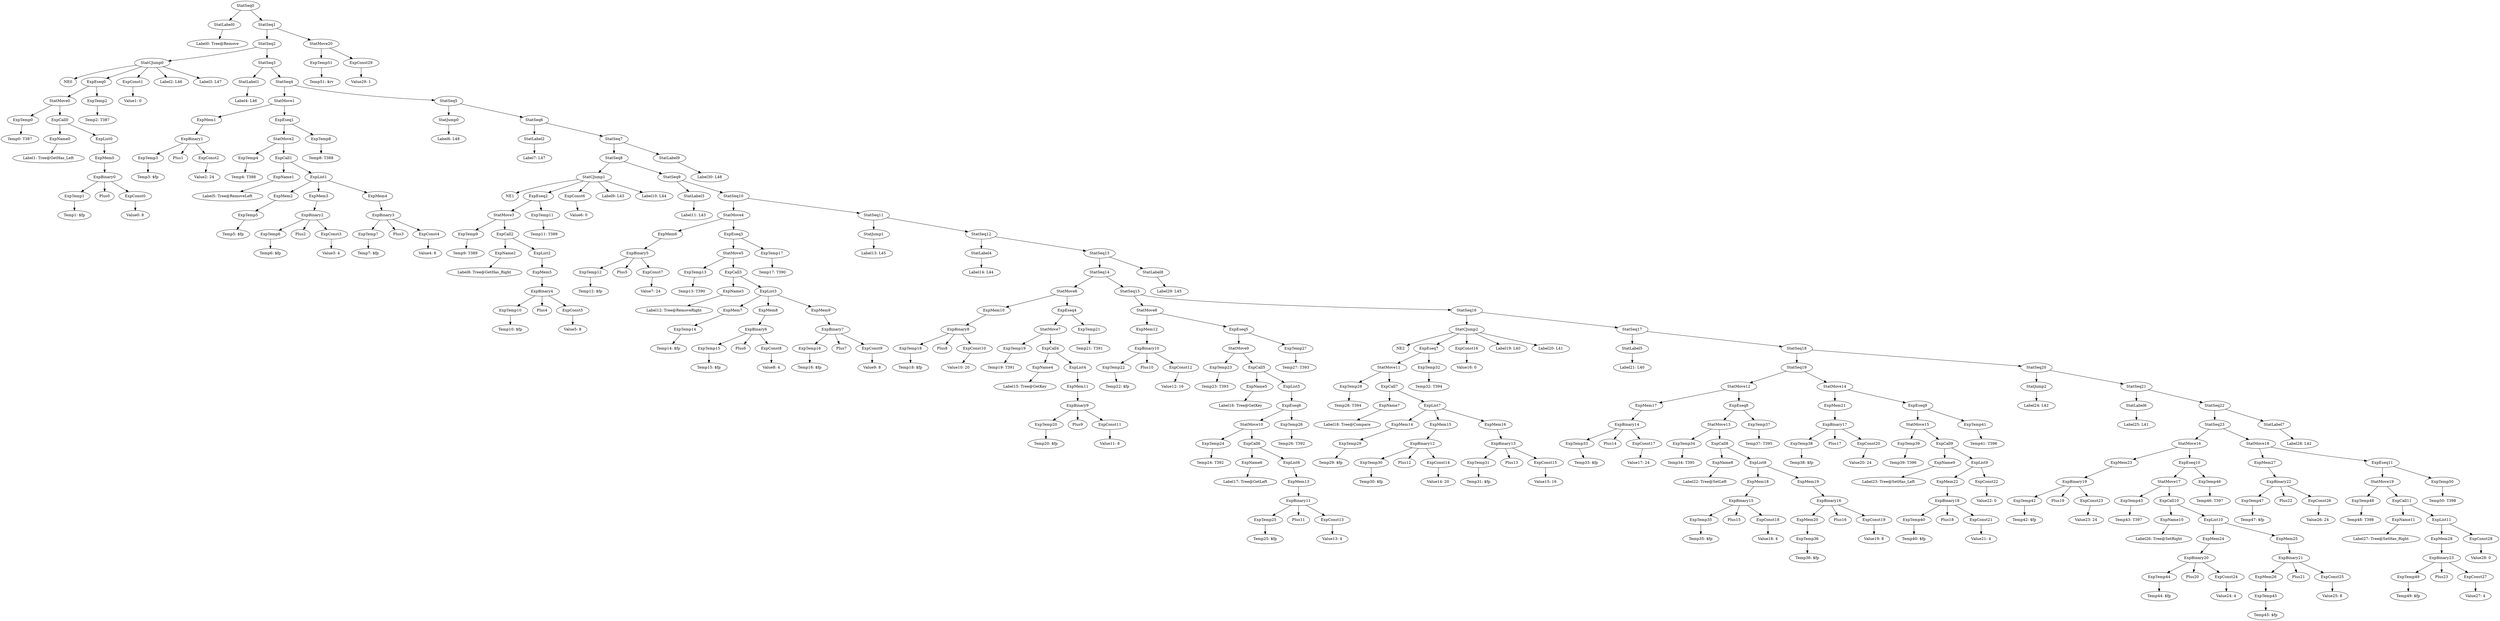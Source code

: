 digraph {
	ordering = out;
	ExpConst29 -> "Value29: 1";
	StatMove20 -> ExpTemp51;
	StatMove20 -> ExpConst29;
	StatSeq1 -> StatSeq2;
	StatSeq1 -> StatMove20;
	StatLabel9 -> "Label30: L48";
	StatSeq7 -> StatSeq8;
	StatSeq7 -> StatLabel9;
	StatSeq13 -> StatSeq14;
	StatSeq13 -> StatLabel8;
	ExpTemp50 -> "Temp50: T398";
	ExpEseq11 -> StatMove19;
	ExpEseq11 -> ExpTemp50;
	ExpList11 -> ExpMem28;
	ExpList11 -> ExpConst28;
	ExpConst27 -> "Value27: 4";
	ExpCall11 -> ExpName11;
	ExpCall11 -> ExpList11;
	ExpName11 -> "Label27: Tree@SetHas_Right";
	ExpTemp48 -> "Temp48: T398";
	StatMove18 -> ExpMem27;
	StatMove18 -> ExpEseq11;
	ExpMem27 -> ExpBinary22;
	StatSeq23 -> StatMove16;
	StatSeq23 -> StatMove18;
	ExpEseq10 -> StatMove17;
	ExpEseq10 -> ExpTemp46;
	ExpMem25 -> ExpBinary21;
	ExpConst25 -> "Value25: 8";
	ExpTemp45 -> "Temp45: $fp";
	ExpList10 -> ExpMem24;
	ExpList10 -> ExpMem25;
	ExpMem24 -> ExpBinary20;
	ExpMem26 -> ExpTemp45;
	ExpCall10 -> ExpName10;
	ExpCall10 -> ExpList10;
	ExpName10 -> "Label26: Tree@SetRight";
	StatMove17 -> ExpTemp43;
	StatMove17 -> ExpCall10;
	ExpTemp43 -> "Temp43: T397";
	ExpBinary23 -> ExpTemp49;
	ExpBinary23 -> Plus23;
	ExpBinary23 -> ExpConst27;
	StatMove16 -> ExpMem23;
	StatMove16 -> ExpEseq10;
	ExpMem23 -> ExpBinary19;
	ExpMem10 -> ExpBinary8;
	ExpTemp10 -> "Temp10: $fp";
	ExpCall6 -> ExpName6;
	ExpCall6 -> ExpList6;
	ExpTemp32 -> "Temp32: T394";
	StatJump1 -> "Label13: L45";
	ExpTemp23 -> "Temp23: T393";
	ExpTemp16 -> "Temp16: $fp";
	StatCJump2 -> NE2;
	StatCJump2 -> ExpEseq7;
	StatCJump2 -> ExpConst16;
	StatCJump2 -> "Label19: L40";
	StatCJump2 -> "Label20: L41";
	ExpBinary6 -> ExpTemp15;
	ExpBinary6 -> Plus6;
	ExpBinary6 -> ExpConst8;
	ExpList3 -> ExpMem7;
	ExpList3 -> ExpMem8;
	ExpList3 -> ExpMem9;
	StatMove12 -> ExpMem17;
	StatMove12 -> ExpEseq8;
	ExpConst19 -> "Value19: 8";
	ExpTemp13 -> "Temp13: T390";
	ExpEseq9 -> StatMove15;
	ExpEseq9 -> ExpTemp41;
	ExpConst10 -> "Value10: 20";
	ExpBinary1 -> ExpTemp3;
	ExpBinary1 -> Plus1;
	ExpBinary1 -> ExpConst2;
	StatMove5 -> ExpTemp13;
	StatMove5 -> ExpCall3;
	StatLabel2 -> "Label7: L47";
	ExpList7 -> ExpMem14;
	ExpList7 -> ExpMem15;
	ExpList7 -> ExpMem16;
	ExpEseq2 -> StatMove3;
	ExpEseq2 -> ExpTemp11;
	ExpList1 -> ExpMem2;
	ExpList1 -> ExpMem3;
	ExpList1 -> ExpMem4;
	ExpTemp1 -> "Temp1: $fp";
	ExpBinary4 -> ExpTemp10;
	ExpBinary4 -> Plus4;
	ExpBinary4 -> ExpConst5;
	ExpTemp35 -> "Temp35: $fp";
	ExpList2 -> ExpMem5;
	ExpTemp22 -> "Temp22: $fp";
	ExpBinary8 -> ExpTemp18;
	ExpBinary8 -> Plus8;
	ExpBinary8 -> ExpConst10;
	ExpConst5 -> "Value5: 8";
	StatSeq0 -> StatLabel0;
	StatSeq0 -> StatSeq1;
	ExpTemp39 -> "Temp39: T396";
	StatSeq20 -> StatJump2;
	StatSeq20 -> StatSeq21;
	ExpBinary15 -> ExpTemp35;
	ExpBinary15 -> Plus15;
	ExpBinary15 -> ExpConst18;
	ExpName2 -> "Label8: Tree@GetHas_Right";
	ExpTemp9 -> "Temp9: T389";
	ExpCall4 -> ExpName4;
	ExpCall4 -> ExpList4;
	StatSeq2 -> StatCJump0;
	StatSeq2 -> StatSeq3;
	StatLabel1 -> "Label4: L46";
	StatSeq9 -> StatLabel3;
	StatSeq9 -> StatSeq10;
	ExpCall0 -> ExpName0;
	ExpCall0 -> ExpList0;
	ExpTemp12 -> "Temp12: $fp";
	ExpTemp14 -> "Temp14: $fp";
	StatLabel6 -> "Label25: L41";
	ExpMem21 -> ExpBinary17;
	ExpConst23 -> "Value23: 24";
	StatSeq11 -> StatJump1;
	StatSeq11 -> StatSeq12;
	ExpMem2 -> ExpTemp5;
	ExpBinary22 -> ExpTemp47;
	ExpBinary22 -> Plus22;
	ExpBinary22 -> ExpConst26;
	ExpTemp33 -> "Temp33: $fp";
	ExpConst1 -> "Value1: 0";
	ExpName3 -> "Label12: Tree@RemoveRight";
	ExpList6 -> ExpMem13;
	ExpTemp2 -> "Temp2: T387";
	ExpEseq0 -> StatMove0;
	ExpEseq0 -> ExpTemp2;
	ExpTemp11 -> "Temp11: T389";
	ExpCall3 -> ExpName3;
	ExpCall3 -> ExpList3;
	StatCJump1 -> NE1;
	StatCJump1 -> ExpEseq2;
	StatCJump1 -> ExpConst6;
	StatCJump1 -> "Label9: L43";
	StatCJump1 -> "Label10: L44";
	StatCJump0 -> NE0;
	StatCJump0 -> ExpEseq0;
	StatCJump0 -> ExpConst1;
	StatCJump0 -> "Label2: L46";
	StatCJump0 -> "Label3: L47";
	StatMove1 -> ExpMem1;
	StatMove1 -> ExpEseq1;
	ExpConst28 -> "Value28: 0";
	ExpTemp18 -> "Temp18: $fp";
	ExpBinary5 -> ExpTemp12;
	ExpBinary5 -> Plus5;
	ExpBinary5 -> ExpConst7;
	ExpBinary7 -> ExpTemp16;
	ExpBinary7 -> Plus7;
	ExpBinary7 -> ExpConst9;
	ExpBinary9 -> ExpTemp20;
	ExpBinary9 -> Plus9;
	ExpBinary9 -> ExpConst11;
	ExpTemp8 -> "Temp8: T388";
	ExpMem15 -> ExpBinary12;
	StatLabel4 -> "Label14: L44";
	StatSeq5 -> StatJump0;
	StatSeq5 -> StatSeq6;
	StatSeq8 -> StatCJump1;
	StatSeq8 -> StatSeq9;
	ExpMem8 -> ExpBinary6;
	StatSeq6 -> StatLabel2;
	StatSeq6 -> StatSeq7;
	ExpTemp5 -> "Temp5: $fp";
	ExpBinary17 -> ExpTemp38;
	ExpBinary17 -> Plus17;
	ExpBinary17 -> ExpConst20;
	ExpMem9 -> ExpBinary7;
	ExpConst6 -> "Value6: 0";
	ExpMem1 -> ExpBinary1;
	ExpConst0 -> "Value0: 8";
	ExpBinary21 -> ExpMem26;
	ExpBinary21 -> Plus21;
	ExpBinary21 -> ExpConst25;
	ExpList9 -> ExpMem22;
	ExpList9 -> ExpConst22;
	StatMove15 -> ExpTemp39;
	StatMove15 -> ExpCall9;
	StatSeq3 -> StatLabel1;
	StatSeq3 -> StatSeq4;
	ExpBinary14 -> ExpTemp33;
	ExpBinary14 -> Plus14;
	ExpBinary14 -> ExpConst17;
	StatMove0 -> ExpTemp0;
	StatMove0 -> ExpCall0;
	ExpBinary0 -> ExpTemp1;
	ExpBinary0 -> Plus0;
	ExpBinary0 -> ExpConst0;
	ExpName4 -> "Label15: Tree@GetKey";
	ExpBinary11 -> ExpTemp25;
	ExpBinary11 -> Plus11;
	ExpBinary11 -> ExpConst13;
	ExpName0 -> "Label1: Tree@GetHas_Left";
	ExpConst8 -> "Value8: 4";
	ExpTemp20 -> "Temp20: $fp";
	StatSeq12 -> StatLabel4;
	StatSeq12 -> StatSeq13;
	ExpTemp4 -> "Temp4: T388";
	StatLabel5 -> "Label21: L40";
	ExpEseq3 -> StatMove5;
	ExpEseq3 -> ExpTemp17;
	ExpTemp25 -> "Temp25: $fp";
	ExpName9 -> "Label23: Tree@SetHas_Left";
	StatMove19 -> ExpTemp48;
	StatMove19 -> ExpCall11;
	ExpTemp0 -> "Temp0: T387";
	StatMove7 -> ExpTemp19;
	StatMove7 -> ExpCall4;
	ExpTemp7 -> "Temp7: $fp";
	ExpTemp19 -> "Temp19: T391";
	ExpConst24 -> "Value24: 4";
	StatLabel0 -> "Label0: Tree@Remove";
	StatSeq17 -> StatLabel5;
	StatSeq17 -> StatSeq18;
	ExpMem28 -> ExpBinary23;
	ExpName8 -> "Label22: Tree@SetLeft";
	StatMove2 -> ExpTemp4;
	StatMove2 -> ExpCall1;
	ExpBinary13 -> ExpTemp31;
	ExpBinary13 -> Plus13;
	ExpBinary13 -> ExpConst15;
	StatSeq10 -> StatMove4;
	StatSeq10 -> StatSeq11;
	StatMove13 -> ExpTemp34;
	StatMove13 -> ExpCall8;
	ExpTemp15 -> "Temp15: $fp";
	ExpName1 -> "Label5: Tree@RemoveLeft";
	ExpEseq1 -> StatMove2;
	ExpEseq1 -> ExpTemp8;
	StatJump0 -> "Label6: L48";
	ExpName7 -> "Label18: Tree@Compare";
	ExpCall1 -> ExpName1;
	ExpCall1 -> ExpList1;
	ExpMem19 -> ExpBinary16;
	ExpMem16 -> ExpBinary13;
	ExpBinary2 -> ExpTemp6;
	ExpBinary2 -> Plus2;
	ExpBinary2 -> ExpConst3;
	ExpTemp17 -> "Temp17: T390";
	ExpConst3 -> "Value3: 4";
	ExpCall2 -> ExpName2;
	ExpCall2 -> ExpList2;
	ExpConst2 -> "Value2: 24";
	ExpConst4 -> "Value4: 8";
	ExpTemp47 -> "Temp47: $fp";
	ExpConst11 -> "Value11: 8";
	ExpMem11 -> ExpBinary9;
	ExpTemp44 -> "Temp44: $fp";
	StatMove11 -> ExpTemp28;
	StatMove11 -> ExpCall7;
	ExpList4 -> ExpMem11;
	ExpTemp27 -> "Temp27: T393";
	ExpMem3 -> ExpBinary2;
	ExpEseq4 -> StatMove7;
	ExpEseq4 -> ExpTemp21;
	ExpTemp42 -> "Temp42: $fp";
	ExpConst7 -> "Value7: 24";
	ExpTemp21 -> "Temp21: T391";
	ExpBinary10 -> ExpTemp22;
	ExpBinary10 -> Plus10;
	ExpBinary10 -> ExpConst12;
	ExpConst12 -> "Value12: 16";
	ExpMem12 -> ExpBinary10;
	ExpBinary20 -> ExpTemp44;
	ExpBinary20 -> Plus20;
	ExpBinary20 -> ExpConst24;
	ExpTemp28 -> "Temp28: T394";
	StatMove8 -> ExpMem12;
	StatMove8 -> ExpEseq5;
	StatMove4 -> ExpMem6;
	StatMove4 -> ExpEseq3;
	StatMove9 -> ExpTemp23;
	StatMove9 -> ExpCall5;
	ExpName5 -> "Label16: Tree@GetKey";
	StatMove6 -> ExpMem10;
	StatMove6 -> ExpEseq4;
	ExpBinary12 -> ExpTemp30;
	ExpBinary12 -> Plus12;
	ExpBinary12 -> ExpConst14;
	ExpConst26 -> "Value26: 24";
	ExpConst18 -> "Value18: 4";
	ExpCall5 -> ExpName5;
	ExpCall5 -> ExpList5;
	ExpEseq6 -> StatMove10;
	ExpEseq6 -> ExpTemp26;
	ExpMem4 -> ExpBinary3;
	StatMove10 -> ExpTemp24;
	StatMove10 -> ExpCall6;
	ExpTemp46 -> "Temp46: T397";
	ExpMem7 -> ExpTemp14;
	ExpConst13 -> "Value13: 4";
	StatSeq14 -> StatMove6;
	StatSeq14 -> StatSeq15;
	ExpMem13 -> ExpBinary11;
	ExpTemp26 -> "Temp26: T392";
	ExpTemp41 -> "Temp41: T396";
	ExpTemp31 -> "Temp31: $fp";
	ExpTemp24 -> "Temp24: T392";
	ExpList5 -> ExpEseq6;
	StatSeq15 -> StatMove8;
	StatSeq15 -> StatSeq16;
	ExpCall7 -> ExpName7;
	ExpCall7 -> ExpList7;
	StatMove14 -> ExpMem21;
	StatMove14 -> ExpEseq9;
	ExpTemp29 -> "Temp29: $fp";
	ExpMem14 -> ExpTemp29;
	ExpTemp30 -> "Temp30: $fp";
	ExpConst9 -> "Value9: 8";
	ExpConst14 -> "Value14: 20";
	ExpConst15 -> "Value15: 16";
	ExpCall8 -> ExpName8;
	ExpCall8 -> ExpList8;
	StatMove3 -> ExpTemp9;
	StatMove3 -> ExpCall2;
	ExpEseq7 -> StatMove11;
	ExpEseq7 -> ExpTemp32;
	ExpBinary16 -> ExpMem20;
	ExpBinary16 -> Plus16;
	ExpBinary16 -> ExpConst19;
	ExpMem6 -> ExpBinary5;
	ExpConst16 -> "Value16: 0";
	StatSeq16 -> StatCJump2;
	StatSeq16 -> StatSeq17;
	ExpConst17 -> "Value17: 24";
	ExpMem17 -> ExpBinary14;
	StatLabel7 -> "Label28: L42";
	ExpTemp34 -> "Temp34: T395";
	ExpEseq5 -> StatMove9;
	ExpEseq5 -> ExpTemp27;
	ExpMem18 -> ExpBinary15;
	ExpList8 -> ExpMem18;
	ExpList8 -> ExpMem19;
	StatSeq4 -> StatMove1;
	StatSeq4 -> StatSeq5;
	ExpMem0 -> ExpBinary0;
	ExpTemp36 -> "Temp36: $fp";
	ExpMem20 -> ExpTemp36;
	ExpEseq8 -> StatMove13;
	ExpEseq8 -> ExpTemp37;
	ExpTemp37 -> "Temp37: T395";
	StatSeq22 -> StatSeq23;
	StatSeq22 -> StatLabel7;
	StatSeq19 -> StatMove12;
	StatSeq19 -> StatMove14;
	ExpName6 -> "Label17: Tree@GetLeft";
	ExpTemp38 -> "Temp38: $fp";
	ExpConst20 -> "Value20: 24";
	ExpCall9 -> ExpName9;
	ExpCall9 -> ExpList9;
	ExpTemp49 -> "Temp49: $fp";
	ExpConst21 -> "Value21: 4";
	ExpBinary3 -> ExpTemp7;
	ExpBinary3 -> Plus3;
	ExpBinary3 -> ExpConst4;
	ExpTemp40 -> "Temp40: $fp";
	ExpList0 -> ExpMem0;
	ExpConst22 -> "Value22: 0";
	StatLabel8 -> "Label29: L45";
	ExpTemp3 -> "Temp3: $fp";
	ExpTemp6 -> "Temp6: $fp";
	ExpBinary18 -> ExpTemp40;
	ExpBinary18 -> Plus18;
	ExpBinary18 -> ExpConst21;
	ExpMem5 -> ExpBinary4;
	ExpMem22 -> ExpBinary18;
	StatLabel3 -> "Label11: L43";
	StatSeq18 -> StatSeq19;
	StatSeq18 -> StatSeq20;
	ExpTemp51 -> "Temp51: $rv";
	StatJump2 -> "Label24: L42";
	StatSeq21 -> StatLabel6;
	StatSeq21 -> StatSeq22;
	ExpBinary19 -> ExpTemp42;
	ExpBinary19 -> Plus19;
	ExpBinary19 -> ExpConst23;
}


